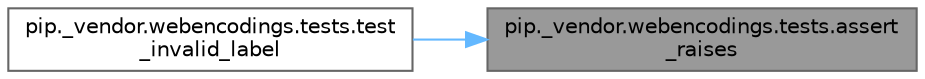 digraph "pip._vendor.webencodings.tests.assert_raises"
{
 // LATEX_PDF_SIZE
  bgcolor="transparent";
  edge [fontname=Helvetica,fontsize=10,labelfontname=Helvetica,labelfontsize=10];
  node [fontname=Helvetica,fontsize=10,shape=box,height=0.2,width=0.4];
  rankdir="RL";
  Node1 [id="Node000001",label="pip._vendor.webencodings.tests.assert\l_raises",height=0.2,width=0.4,color="gray40", fillcolor="grey60", style="filled", fontcolor="black",tooltip=" "];
  Node1 -> Node2 [id="edge1_Node000001_Node000002",dir="back",color="steelblue1",style="solid",tooltip=" "];
  Node2 [id="Node000002",label="pip._vendor.webencodings.tests.test\l_invalid_label",height=0.2,width=0.4,color="grey40", fillcolor="white", style="filled",URL="$namespacepip_1_1__vendor_1_1webencodings_1_1tests.html#af4ee5cf1fbe67169eb46c7d75a6c3797",tooltip=" "];
}

